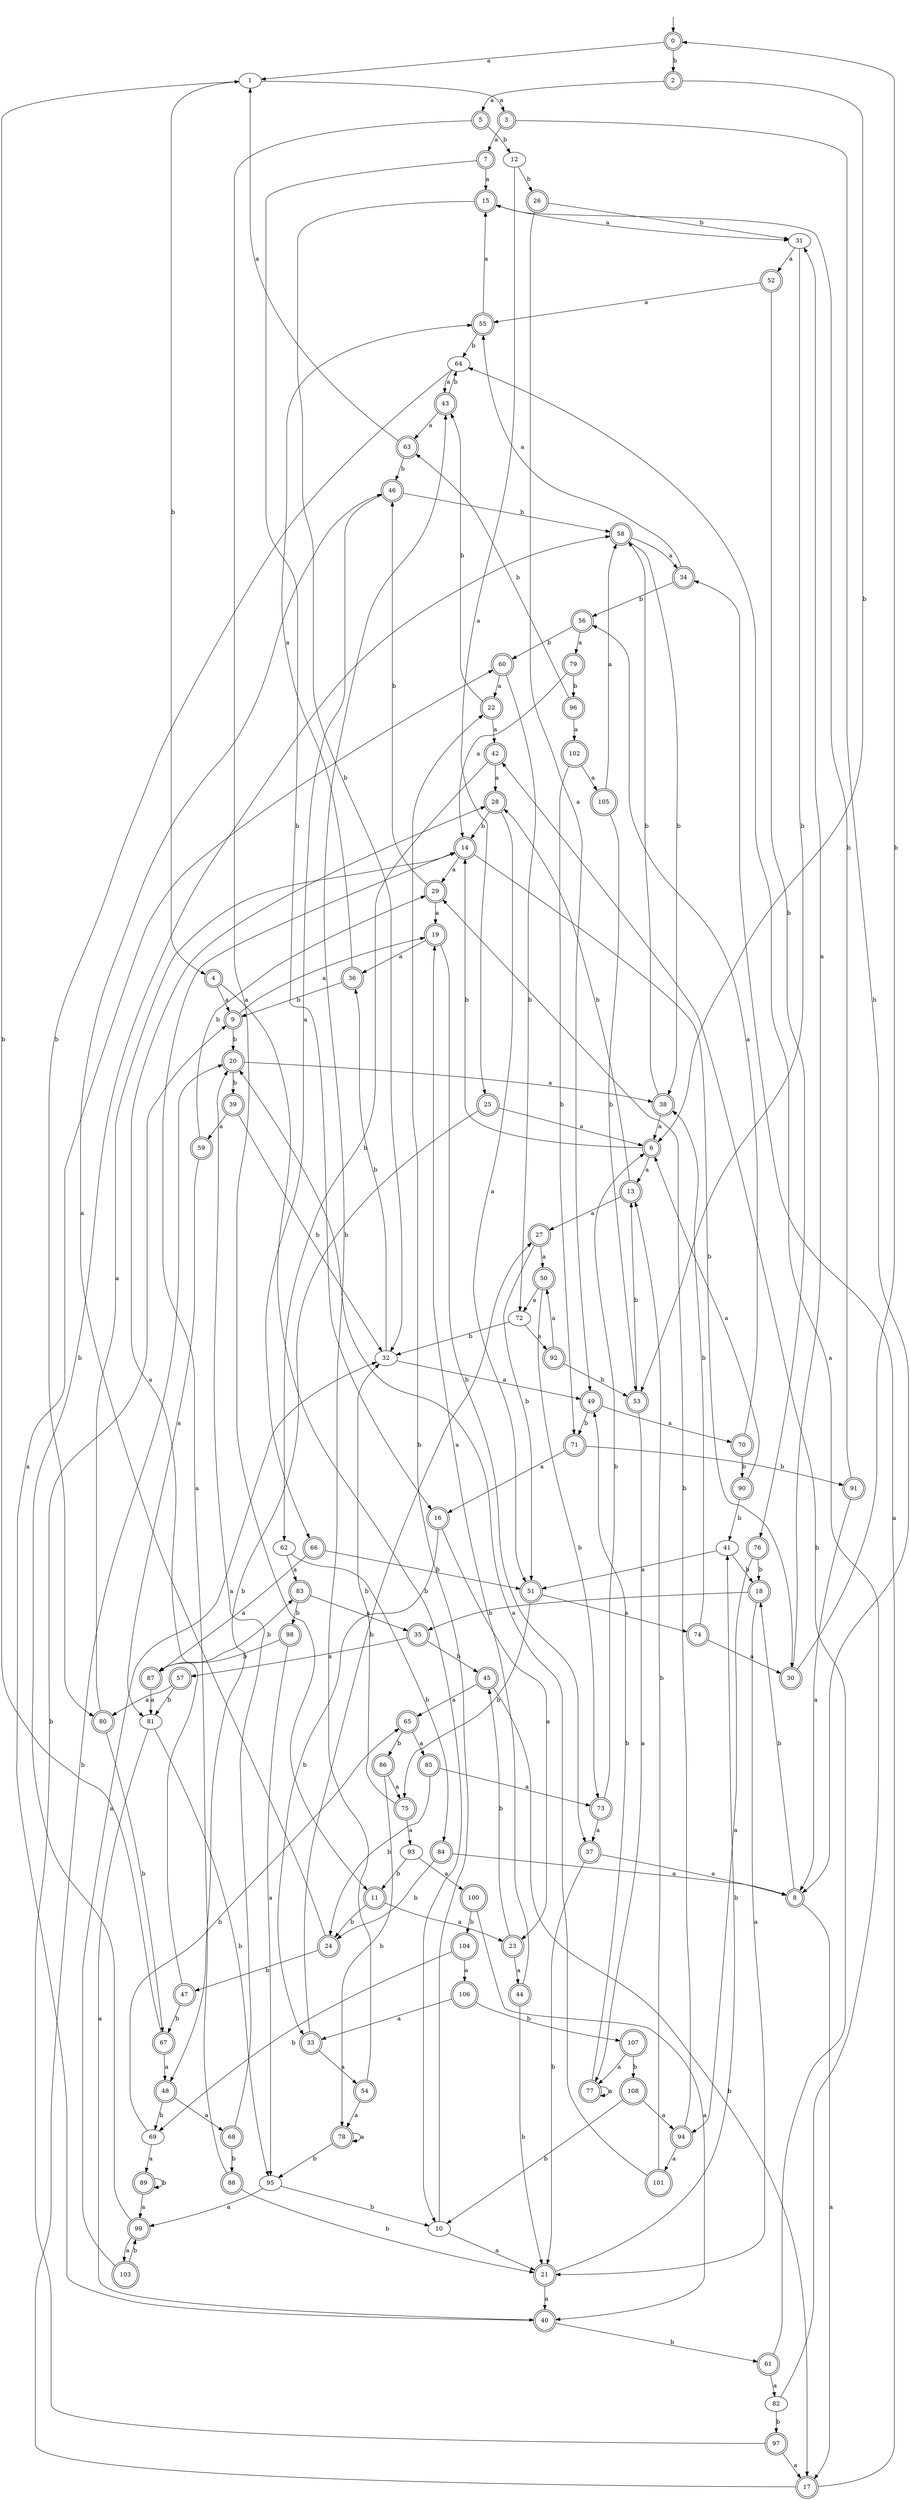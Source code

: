 digraph RandomDFA {
  __start0 [label="", shape=none];
  __start0 -> 0 [label=""];
  0 [shape=circle] [shape=doublecircle]
  0 -> 1 [label="a"]
  0 -> 2 [label="b"]
  1
  1 -> 3 [label="a"]
  1 -> 4 [label="b"]
  2 [shape=doublecircle]
  2 -> 5 [label="a"]
  2 -> 6 [label="b"]
  3 [shape=doublecircle]
  3 -> 7 [label="a"]
  3 -> 8 [label="b"]
  4 [shape=doublecircle]
  4 -> 9 [label="a"]
  4 -> 10 [label="b"]
  5 [shape=doublecircle]
  5 -> 11 [label="a"]
  5 -> 12 [label="b"]
  6 [shape=doublecircle]
  6 -> 13 [label="a"]
  6 -> 14 [label="b"]
  7 [shape=doublecircle]
  7 -> 15 [label="a"]
  7 -> 16 [label="b"]
  8 [shape=doublecircle]
  8 -> 17 [label="a"]
  8 -> 18 [label="b"]
  9 [shape=doublecircle]
  9 -> 19 [label="a"]
  9 -> 20 [label="b"]
  10
  10 -> 21 [label="a"]
  10 -> 22 [label="b"]
  11 [shape=doublecircle]
  11 -> 23 [label="a"]
  11 -> 24 [label="b"]
  12
  12 -> 25 [label="a"]
  12 -> 26 [label="b"]
  13 [shape=doublecircle]
  13 -> 27 [label="a"]
  13 -> 28 [label="b"]
  14 [shape=doublecircle]
  14 -> 29 [label="a"]
  14 -> 30 [label="b"]
  15 [shape=doublecircle]
  15 -> 31 [label="a"]
  15 -> 32 [label="b"]
  16 [shape=doublecircle]
  16 -> 23 [label="a"]
  16 -> 33 [label="b"]
  17 [shape=doublecircle]
  17 -> 34 [label="a"]
  17 -> 20 [label="b"]
  18 [shape=doublecircle]
  18 -> 21 [label="a"]
  18 -> 35 [label="b"]
  19 [shape=doublecircle]
  19 -> 36 [label="a"]
  19 -> 37 [label="b"]
  20 [shape=doublecircle]
  20 -> 38 [label="a"]
  20 -> 39 [label="b"]
  21 [shape=doublecircle]
  21 -> 40 [label="a"]
  21 -> 41 [label="b"]
  22 [shape=doublecircle]
  22 -> 42 [label="a"]
  22 -> 43 [label="b"]
  23 [shape=doublecircle]
  23 -> 44 [label="a"]
  23 -> 45 [label="b"]
  24 [shape=doublecircle]
  24 -> 46 [label="a"]
  24 -> 47 [label="b"]
  25 [shape=doublecircle]
  25 -> 6 [label="a"]
  25 -> 48 [label="b"]
  26 [shape=doublecircle]
  26 -> 49 [label="a"]
  26 -> 31 [label="b"]
  27 [shape=doublecircle]
  27 -> 50 [label="a"]
  27 -> 51 [label="b"]
  28 [shape=doublecircle]
  28 -> 51 [label="a"]
  28 -> 14 [label="b"]
  29 [shape=doublecircle]
  29 -> 19 [label="a"]
  29 -> 46 [label="b"]
  30 [shape=doublecircle]
  30 -> 31 [label="a"]
  30 -> 0 [label="b"]
  31
  31 -> 52 [label="a"]
  31 -> 53 [label="b"]
  32
  32 -> 49 [label="a"]
  32 -> 36 [label="b"]
  33 [shape=doublecircle]
  33 -> 54 [label="a"]
  33 -> 27 [label="b"]
  34 [shape=doublecircle]
  34 -> 55 [label="a"]
  34 -> 56 [label="b"]
  35 [shape=doublecircle]
  35 -> 57 [label="a"]
  35 -> 45 [label="b"]
  36 [shape=doublecircle]
  36 -> 55 [label="a"]
  36 -> 9 [label="b"]
  37 [shape=doublecircle]
  37 -> 8 [label="a"]
  37 -> 21 [label="b"]
  38 [shape=doublecircle]
  38 -> 6 [label="a"]
  38 -> 58 [label="b"]
  39 [shape=doublecircle]
  39 -> 59 [label="a"]
  39 -> 32 [label="b"]
  40 [shape=doublecircle]
  40 -> 60 [label="a"]
  40 -> 61 [label="b"]
  41
  41 -> 51 [label="a"]
  41 -> 18 [label="b"]
  42 [shape=doublecircle]
  42 -> 28 [label="a"]
  42 -> 62 [label="b"]
  43 [shape=doublecircle]
  43 -> 63 [label="a"]
  43 -> 64 [label="b"]
  44 [shape=doublecircle]
  44 -> 19 [label="a"]
  44 -> 21 [label="b"]
  45 [shape=doublecircle]
  45 -> 65 [label="a"]
  45 -> 17 [label="b"]
  46 [shape=doublecircle]
  46 -> 66 [label="a"]
  46 -> 58 [label="b"]
  47 [shape=doublecircle]
  47 -> 28 [label="a"]
  47 -> 67 [label="b"]
  48 [shape=doublecircle]
  48 -> 68 [label="a"]
  48 -> 69 [label="b"]
  49 [shape=doublecircle]
  49 -> 70 [label="a"]
  49 -> 71 [label="b"]
  50 [shape=doublecircle]
  50 -> 72 [label="a"]
  50 -> 73 [label="b"]
  51 [shape=doublecircle]
  51 -> 74 [label="a"]
  51 -> 75 [label="b"]
  52 [shape=doublecircle]
  52 -> 55 [label="a"]
  52 -> 76 [label="b"]
  53 [shape=doublecircle]
  53 -> 77 [label="a"]
  53 -> 13 [label="b"]
  54 [shape=doublecircle]
  54 -> 78 [label="a"]
  54 -> 43 [label="b"]
  55 [shape=doublecircle]
  55 -> 15 [label="a"]
  55 -> 64 [label="b"]
  56 [shape=doublecircle]
  56 -> 79 [label="a"]
  56 -> 60 [label="b"]
  57 [shape=doublecircle]
  57 -> 80 [label="a"]
  57 -> 81 [label="b"]
  58 [shape=doublecircle]
  58 -> 34 [label="a"]
  58 -> 38 [label="b"]
  59 [shape=doublecircle]
  59 -> 81 [label="a"]
  59 -> 29 [label="b"]
  60 [shape=doublecircle]
  60 -> 22 [label="a"]
  60 -> 72 [label="b"]
  61 [shape=doublecircle]
  61 -> 82 [label="a"]
  61 -> 42 [label="b"]
  62
  62 -> 83 [label="a"]
  62 -> 84 [label="b"]
  63 [shape=doublecircle]
  63 -> 1 [label="a"]
  63 -> 46 [label="b"]
  64
  64 -> 43 [label="a"]
  64 -> 80 [label="b"]
  65 [shape=doublecircle]
  65 -> 85 [label="a"]
  65 -> 86 [label="b"]
  66 [shape=doublecircle]
  66 -> 87 [label="a"]
  66 -> 51 [label="b"]
  67 [shape=doublecircle]
  67 -> 48 [label="a"]
  67 -> 1 [label="b"]
  68 [shape=doublecircle]
  68 -> 20 [label="a"]
  68 -> 88 [label="b"]
  69
  69 -> 89 [label="a"]
  69 -> 65 [label="b"]
  70 [shape=doublecircle]
  70 -> 56 [label="a"]
  70 -> 90 [label="b"]
  71 [shape=doublecircle]
  71 -> 16 [label="a"]
  71 -> 91 [label="b"]
  72
  72 -> 92 [label="a"]
  72 -> 32 [label="b"]
  73 [shape=doublecircle]
  73 -> 37 [label="a"]
  73 -> 6 [label="b"]
  74 [shape=doublecircle]
  74 -> 30 [label="a"]
  74 -> 38 [label="b"]
  75 [shape=doublecircle]
  75 -> 93 [label="a"]
  75 -> 32 [label="b"]
  76 [shape=doublecircle]
  76 -> 94 [label="a"]
  76 -> 18 [label="b"]
  77 [shape=doublecircle]
  77 -> 77 [label="a"]
  77 -> 49 [label="b"]
  78 [shape=doublecircle]
  78 -> 78 [label="a"]
  78 -> 95 [label="b"]
  79 [shape=doublecircle]
  79 -> 14 [label="a"]
  79 -> 96 [label="b"]
  80 [shape=doublecircle]
  80 -> 14 [label="a"]
  80 -> 67 [label="b"]
  81
  81 -> 40 [label="a"]
  81 -> 95 [label="b"]
  82
  82 -> 64 [label="a"]
  82 -> 97 [label="b"]
  83 [shape=doublecircle]
  83 -> 35 [label="a"]
  83 -> 98 [label="b"]
  84 [shape=doublecircle]
  84 -> 8 [label="a"]
  84 -> 24 [label="b"]
  85 [shape=doublecircle]
  85 -> 73 [label="a"]
  85 -> 24 [label="b"]
  86 [shape=doublecircle]
  86 -> 75 [label="a"]
  86 -> 78 [label="b"]
  87 [shape=doublecircle]
  87 -> 81 [label="a"]
  87 -> 83 [label="b"]
  88 [shape=doublecircle]
  88 -> 14 [label="a"]
  88 -> 21 [label="b"]
  89 [shape=doublecircle]
  89 -> 99 [label="a"]
  89 -> 89 [label="b"]
  90 [shape=doublecircle]
  90 -> 6 [label="a"]
  90 -> 41 [label="b"]
  91 [shape=doublecircle]
  91 -> 8 [label="a"]
  91 -> 15 [label="b"]
  92 [shape=doublecircle]
  92 -> 50 [label="a"]
  92 -> 53 [label="b"]
  93
  93 -> 100 [label="a"]
  93 -> 11 [label="b"]
  94 [shape=doublecircle]
  94 -> 101 [label="a"]
  94 -> 29 [label="b"]
  95
  95 -> 99 [label="a"]
  95 -> 10 [label="b"]
  96 [shape=doublecircle]
  96 -> 102 [label="a"]
  96 -> 63 [label="b"]
  97 [shape=doublecircle]
  97 -> 17 [label="a"]
  97 -> 9 [label="b"]
  98 [shape=doublecircle]
  98 -> 95 [label="a"]
  98 -> 87 [label="b"]
  99 [shape=doublecircle]
  99 -> 103 [label="a"]
  99 -> 58 [label="b"]
  100 [shape=doublecircle]
  100 -> 40 [label="a"]
  100 -> 104 [label="b"]
  101 [shape=doublecircle]
  101 -> 20 [label="a"]
  101 -> 13 [label="b"]
  102 [shape=doublecircle]
  102 -> 105 [label="a"]
  102 -> 71 [label="b"]
  103 [shape=doublecircle]
  103 -> 32 [label="a"]
  103 -> 99 [label="b"]
  104 [shape=doublecircle]
  104 -> 106 [label="a"]
  104 -> 69 [label="b"]
  105 [shape=doublecircle]
  105 -> 58 [label="a"]
  105 -> 53 [label="b"]
  106 [shape=doublecircle]
  106 -> 33 [label="a"]
  106 -> 107 [label="b"]
  107 [shape=doublecircle]
  107 -> 77 [label="a"]
  107 -> 108 [label="b"]
  108 [shape=doublecircle]
  108 -> 94 [label="a"]
  108 -> 10 [label="b"]
}
